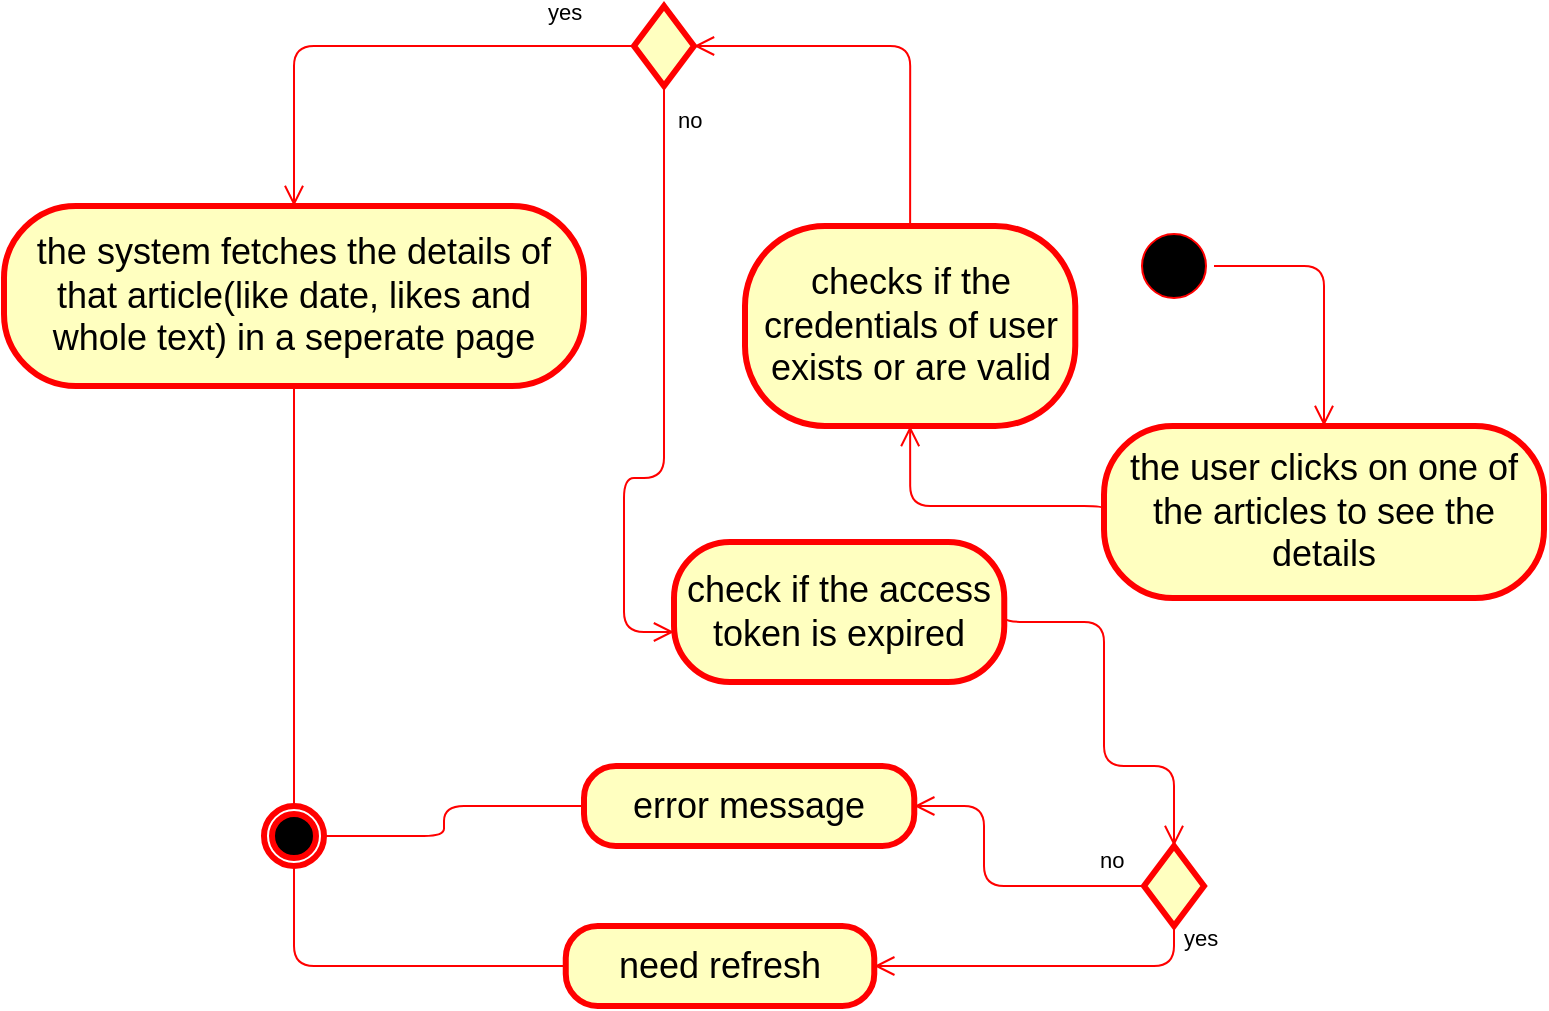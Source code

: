 <mxfile>
    <diagram id="iyLbh5eqJJDKrumEemgi" name="Page-1">
        <mxGraphModel dx="914" dy="995" grid="1" gridSize="10" guides="1" tooltips="1" connect="1" arrows="1" fold="1" page="1" pageScale="1" pageWidth="850" pageHeight="1100" math="0" shadow="0">
            <root>
                <mxCell id="0"/>
                <mxCell id="1" parent="0"/>
                <mxCell id="6" value="the system fetches the details of that article(like date, likes and whole text) in a seperate page" style="rounded=1;whiteSpace=wrap;html=1;arcSize=40;fontColor=#000000;fillColor=#ffffc0;strokeColor=#ff0000;strokeWidth=3;fontSize=18;" parent="1" vertex="1">
                    <mxGeometry x="50" y="360" width="290" height="90" as="geometry"/>
                </mxCell>
                <mxCell id="8" value="" style="edgeStyle=orthogonalEdgeStyle;html=1;verticalAlign=bottom;endArrow=none;endSize=8;strokeColor=#ff0000;labelBackgroundColor=none;fontFamily=Helvetica;fontSize=18;fontColor=#FFFFFF;exitX=0.5;exitY=1;exitDx=0;exitDy=0;" parent="1" source="6" target="9" edge="1">
                    <mxGeometry relative="1" as="geometry">
                        <mxPoint x="538.0" y="670" as="targetPoint"/>
                        <mxPoint x="220.0" y="490" as="sourcePoint"/>
                        <Array as="points">
                            <mxPoint x="195" y="460"/>
                        </Array>
                    </mxGeometry>
                </mxCell>
                <mxCell id="9" value="" style="ellipse;html=1;shape=endState;fillColor=#000000;strokeColor=#ff0000;strokeWidth=3;fontFamily=Helvetica;fontSize=8;fontColor=#FFFFFF;" parent="1" vertex="1">
                    <mxGeometry x="180" y="660" width="30" height="30" as="geometry"/>
                </mxCell>
                <mxCell id="10" value="" style="ellipse;html=1;shape=startState;fillColor=#000000;strokeColor=#ff0000;" vertex="1" parent="1">
                    <mxGeometry x="615" y="370" width="40" height="40" as="geometry"/>
                </mxCell>
                <mxCell id="11" value="" style="edgeStyle=orthogonalEdgeStyle;html=1;verticalAlign=bottom;endArrow=open;endSize=8;strokeColor=#ff0000;entryX=0.5;entryY=0;entryDx=0;entryDy=0;exitX=1;exitY=0.5;exitDx=0;exitDy=0;" edge="1" parent="1" source="10" target="12">
                    <mxGeometry relative="1" as="geometry">
                        <mxPoint x="380.5" y="382" as="targetPoint"/>
                        <mxPoint x="400.5" y="300" as="sourcePoint"/>
                    </mxGeometry>
                </mxCell>
                <mxCell id="12" value="&lt;span style=&quot;font-size: 18px;&quot;&gt;the user clicks on one of the articles to see the details&lt;/span&gt;" style="rounded=1;whiteSpace=wrap;html=1;arcSize=40;fontColor=#000000;fillColor=#ffffc0;strokeColor=#ff0000;strokeWidth=3;" vertex="1" parent="1">
                    <mxGeometry x="600" y="470" width="220" height="86" as="geometry"/>
                </mxCell>
                <mxCell id="13" value="" style="edgeStyle=orthogonalEdgeStyle;html=1;verticalAlign=bottom;endArrow=open;endSize=8;strokeColor=#ff0000;entryX=0.5;entryY=1;entryDx=0;entryDy=0;exitX=0;exitY=0.5;exitDx=0;exitDy=0;" edge="1" parent="1" source="12" target="14">
                    <mxGeometry relative="1" as="geometry">
                        <mxPoint x="219.5" y="412" as="targetPoint"/>
                        <Array as="points">
                            <mxPoint x="600" y="510"/>
                            <mxPoint x="503" y="510"/>
                        </Array>
                    </mxGeometry>
                </mxCell>
                <mxCell id="14" value="checks if the credentials of user exists or are valid" style="rounded=1;whiteSpace=wrap;html=1;arcSize=40;fontColor=#000000;fillColor=#ffffc0;strokeColor=#ff0000;strokeWidth=3;fontSize=18;" vertex="1" parent="1">
                    <mxGeometry x="420.5" y="370" width="165.13" height="100" as="geometry"/>
                </mxCell>
                <mxCell id="15" value="" style="rhombus;whiteSpace=wrap;html=1;fillColor=#ffffc0;strokeColor=#ff0000;strokeWidth=3;fontSize=18;" vertex="1" parent="1">
                    <mxGeometry x="365" y="260" width="30" height="40" as="geometry"/>
                </mxCell>
                <mxCell id="16" value="no" style="edgeStyle=orthogonalEdgeStyle;html=1;align=left;verticalAlign=bottom;endArrow=open;endSize=8;strokeColor=#ff0000;exitX=0.5;exitY=1;exitDx=0;exitDy=0;labelBackgroundColor=none;entryX=0;entryY=0.5;entryDx=0;entryDy=0;" edge="1" parent="1" source="15">
                    <mxGeometry x="-0.84" y="5" relative="1" as="geometry">
                        <mxPoint x="385" y="573" as="targetPoint"/>
                        <mxPoint x="380" y="310" as="sourcePoint"/>
                        <Array as="points">
                            <mxPoint x="380" y="496"/>
                            <mxPoint x="360" y="496"/>
                            <mxPoint x="360" y="573"/>
                        </Array>
                        <mxPoint as="offset"/>
                    </mxGeometry>
                </mxCell>
                <mxCell id="17" value="" style="edgeStyle=orthogonalEdgeStyle;html=1;verticalAlign=bottom;endArrow=open;endSize=8;strokeColor=#ff0000;entryX=1;entryY=0.5;entryDx=0;entryDy=0;exitX=0.5;exitY=0;exitDx=0;exitDy=0;" edge="1" parent="1" source="14" target="15">
                    <mxGeometry relative="1" as="geometry">
                        <mxPoint x="322.51" y="400.95" as="targetPoint"/>
                        <Array as="points">
                            <mxPoint x="503" y="280"/>
                        </Array>
                        <mxPoint x="480" y="388" as="sourcePoint"/>
                    </mxGeometry>
                </mxCell>
                <mxCell id="18" value="check if the access token is expired" style="rounded=1;whiteSpace=wrap;html=1;arcSize=40;fontColor=#000000;fillColor=#ffffc0;strokeColor=#ff0000;strokeWidth=3;fontSize=18;" vertex="1" parent="1">
                    <mxGeometry x="385" y="528" width="165.13" height="70" as="geometry"/>
                </mxCell>
                <mxCell id="19" value="" style="rhombus;whiteSpace=wrap;html=1;fillColor=#ffffc0;strokeColor=#ff0000;strokeWidth=3;fontSize=18;" vertex="1" parent="1">
                    <mxGeometry x="620" y="680.0" width="30" height="40" as="geometry"/>
                </mxCell>
                <mxCell id="20" value="yes" style="edgeStyle=orthogonalEdgeStyle;html=1;align=left;verticalAlign=bottom;endArrow=open;endSize=8;strokeColor=#ff0000;exitX=0.5;exitY=1;exitDx=0;exitDy=0;labelBackgroundColor=none;entryX=1;entryY=0.5;entryDx=0;entryDy=0;" edge="1" parent="1" source="19" target="24">
                    <mxGeometry x="-0.83" y="3" relative="1" as="geometry">
                        <mxPoint x="707.13" y="837.93" as="targetPoint"/>
                        <mxPoint x="893.88" y="927.55" as="sourcePoint"/>
                        <Array as="points">
                            <mxPoint x="635" y="740"/>
                        </Array>
                        <mxPoint as="offset"/>
                    </mxGeometry>
                </mxCell>
                <mxCell id="21" value="no" style="edgeStyle=orthogonalEdgeStyle;html=1;align=left;verticalAlign=top;endArrow=open;endSize=8;strokeColor=#ff0000;exitX=0;exitY=0.5;exitDx=0;exitDy=0;labelBackgroundColor=none;entryX=1;entryY=0.5;entryDx=0;entryDy=0;" edge="1" parent="1" source="19" target="23">
                    <mxGeometry x="-0.689" y="-26" relative="1" as="geometry">
                        <mxPoint x="440" y="718" as="targetPoint"/>
                        <mxPoint x="877" y="963.93" as="sourcePoint"/>
                        <mxPoint as="offset"/>
                        <Array as="points">
                            <mxPoint x="540" y="700"/>
                            <mxPoint x="540" y="660"/>
                        </Array>
                    </mxGeometry>
                </mxCell>
                <mxCell id="22" value="" style="edgeStyle=orthogonalEdgeStyle;html=1;verticalAlign=bottom;endArrow=open;endSize=8;strokeColor=#ff0000;entryX=0.5;entryY=0;entryDx=0;entryDy=0;exitX=1;exitY=0.5;exitDx=0;exitDy=0;" edge="1" parent="1" source="18" target="19">
                    <mxGeometry relative="1" as="geometry">
                        <mxPoint x="644.64" y="670.88" as="targetPoint"/>
                        <Array as="points">
                            <mxPoint x="550" y="568"/>
                            <mxPoint x="600" y="568"/>
                            <mxPoint x="600" y="640"/>
                            <mxPoint x="635" y="640"/>
                        </Array>
                        <mxPoint x="624.13" y="686.93" as="sourcePoint"/>
                    </mxGeometry>
                </mxCell>
                <mxCell id="23" value="error message" style="rounded=1;whiteSpace=wrap;html=1;arcSize=40;fontColor=#000000;fillColor=#ffffc0;strokeColor=#ff0000;strokeWidth=3;fontSize=18;" vertex="1" parent="1">
                    <mxGeometry x="340" y="640" width="165.13" height="40" as="geometry"/>
                </mxCell>
                <mxCell id="24" value="need refresh" style="rounded=1;whiteSpace=wrap;html=1;arcSize=40;fontColor=#000000;fillColor=#ffffc0;strokeColor=#ff0000;strokeWidth=3;fontSize=18;" vertex="1" parent="1">
                    <mxGeometry x="330.88" y="720" width="154.25" height="40" as="geometry"/>
                </mxCell>
                <mxCell id="25" value="yes" style="edgeStyle=orthogonalEdgeStyle;html=1;align=left;verticalAlign=top;endArrow=open;endSize=8;strokeColor=#ff0000;exitX=0;exitY=0.5;exitDx=0;exitDy=0;labelBackgroundColor=none;entryX=0.5;entryY=0;entryDx=0;entryDy=0;" edge="1" parent="1" source="15" target="6">
                    <mxGeometry x="-0.64" y="-30" relative="1" as="geometry">
                        <mxPoint x="250" y="150" as="targetPoint"/>
                        <mxPoint x="330.88" y="350" as="sourcePoint"/>
                        <mxPoint as="offset"/>
                        <Array as="points">
                            <mxPoint x="195" y="280"/>
                        </Array>
                    </mxGeometry>
                </mxCell>
                <mxCell id="26" value="" style="edgeStyle=orthogonalEdgeStyle;html=1;verticalAlign=bottom;endArrow=none;endSize=8;strokeColor=#ff0000;labelBackgroundColor=none;fontFamily=Helvetica;fontSize=18;fontColor=#FFFFFF;exitX=0;exitY=0.5;exitDx=0;exitDy=0;entryX=1;entryY=0.5;entryDx=0;entryDy=0;" edge="1" parent="1" source="23" target="9">
                    <mxGeometry relative="1" as="geometry">
                        <mxPoint x="180" y="940" as="targetPoint"/>
                        <mxPoint x="140" y="660" as="sourcePoint"/>
                        <Array as="points">
                            <mxPoint x="270" y="660"/>
                            <mxPoint x="270" y="675"/>
                        </Array>
                    </mxGeometry>
                </mxCell>
                <mxCell id="27" value="" style="edgeStyle=orthogonalEdgeStyle;html=1;verticalAlign=bottom;endArrow=none;endSize=8;strokeColor=#ff0000;labelBackgroundColor=none;fontFamily=Helvetica;fontSize=18;fontColor=#FFFFFF;exitX=0;exitY=0.5;exitDx=0;exitDy=0;entryX=0.5;entryY=1;entryDx=0;entryDy=0;" edge="1" parent="1" source="24" target="9">
                    <mxGeometry relative="1" as="geometry">
                        <mxPoint x="180" y="790" as="targetPoint"/>
                        <mxPoint x="325" y="760" as="sourcePoint"/>
                        <Array as="points">
                            <mxPoint x="195" y="740"/>
                        </Array>
                    </mxGeometry>
                </mxCell>
            </root>
        </mxGraphModel>
    </diagram>
</mxfile>